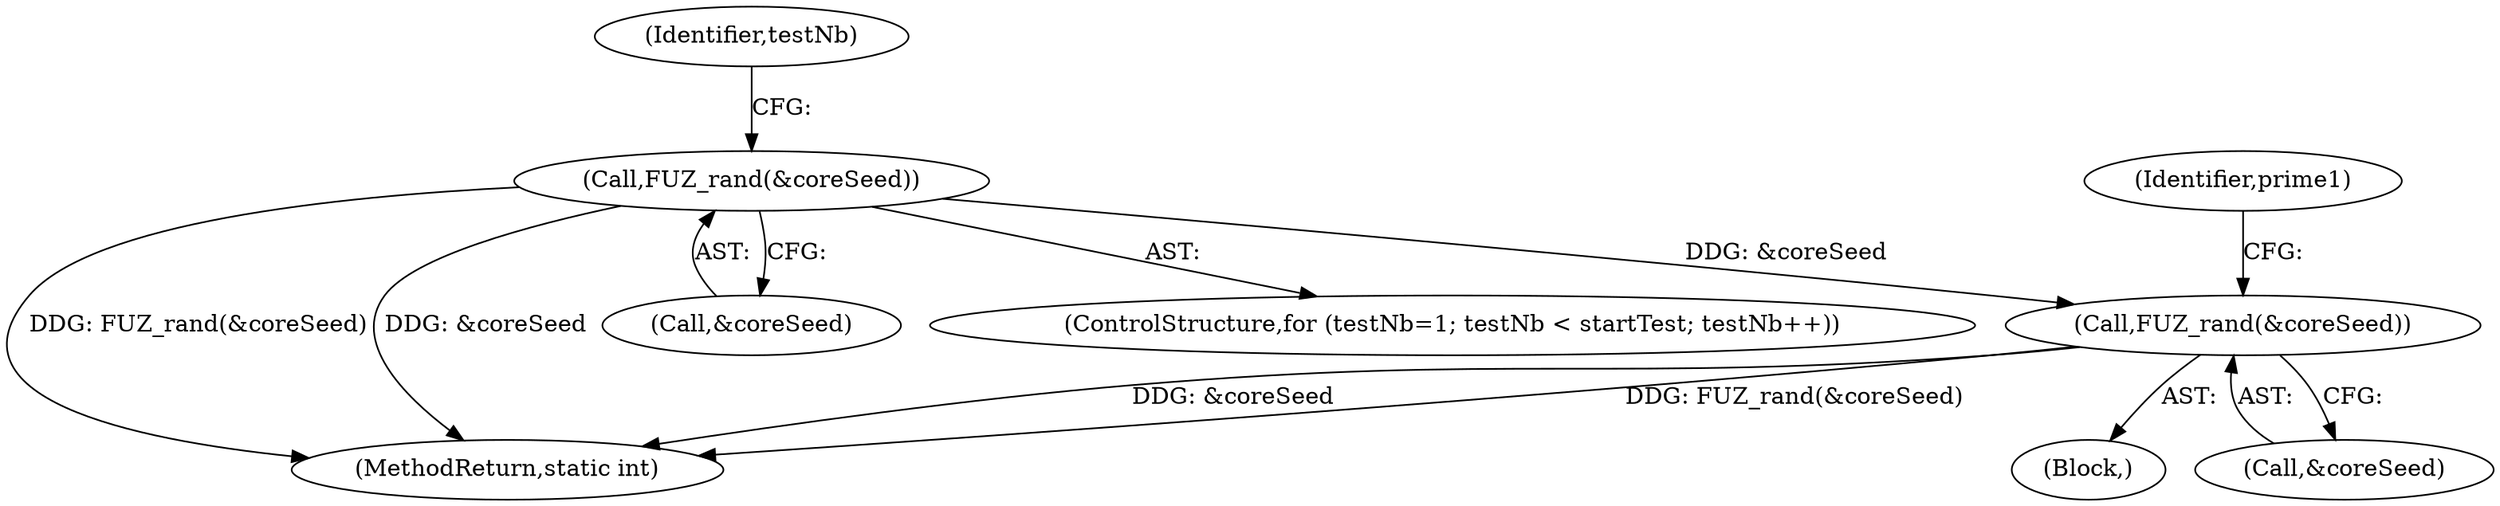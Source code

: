 digraph "0_zstd_3e5cdf1b6a85843e991d7d10f6a2567c15580da0_3@API" {
"1000418" [label="(Call,FUZ_rand(&coreSeed))"];
"1000375" [label="(Call,FUZ_rand(&coreSeed))"];
"1001475" [label="(MethodReturn,static int)"];
"1000376" [label="(Call,&coreSeed)"];
"1000419" [label="(Call,&coreSeed)"];
"1000366" [label="(ControlStructure,for (testNb=1; testNb < startTest; testNb++))"];
"1000424" [label="(Identifier,prime1)"];
"1000389" [label="(Block,)"];
"1000418" [label="(Call,FUZ_rand(&coreSeed))"];
"1000375" [label="(Call,FUZ_rand(&coreSeed))"];
"1000374" [label="(Identifier,testNb)"];
"1000418" -> "1000389"  [label="AST: "];
"1000418" -> "1000419"  [label="CFG: "];
"1000419" -> "1000418"  [label="AST: "];
"1000424" -> "1000418"  [label="CFG: "];
"1000418" -> "1001475"  [label="DDG: FUZ_rand(&coreSeed)"];
"1000418" -> "1001475"  [label="DDG: &coreSeed"];
"1000375" -> "1000418"  [label="DDG: &coreSeed"];
"1000375" -> "1000366"  [label="AST: "];
"1000375" -> "1000376"  [label="CFG: "];
"1000376" -> "1000375"  [label="AST: "];
"1000374" -> "1000375"  [label="CFG: "];
"1000375" -> "1001475"  [label="DDG: &coreSeed"];
"1000375" -> "1001475"  [label="DDG: FUZ_rand(&coreSeed)"];
}

